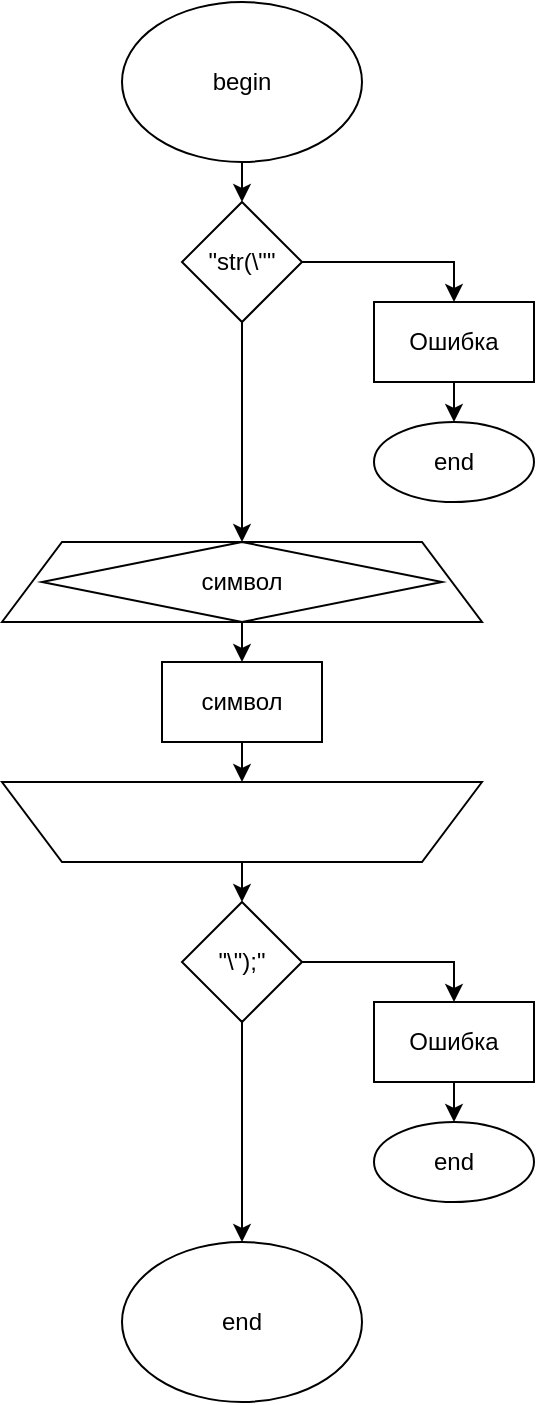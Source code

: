 <mxfile version="13.7.9" type="device"><diagram id="zooeAg7IAU_mm9iAQG3R" name="Страница 1"><mxGraphModel dx="1024" dy="601" grid="1" gridSize="10" guides="1" tooltips="1" connect="1" arrows="1" fold="1" page="1" pageScale="1" pageWidth="827" pageHeight="1169" math="0" shadow="0"><root><mxCell id="0"/><mxCell id="1" parent="0"/><mxCell id="Hena96veTY7B1pMPGrIh-7" style="edgeStyle=orthogonalEdgeStyle;rounded=0;orthogonalLoop=1;jettySize=auto;html=1;exitX=0.5;exitY=1;exitDx=0;exitDy=0;entryX=0.5;entryY=0;entryDx=0;entryDy=0;" edge="1" parent="1" source="Hena96veTY7B1pMPGrIh-1" target="Hena96veTY7B1pMPGrIh-6"><mxGeometry relative="1" as="geometry"/></mxCell><mxCell id="Hena96veTY7B1pMPGrIh-1" value="begin" style="ellipse;whiteSpace=wrap;html=1;" vertex="1" parent="1"><mxGeometry x="354" y="40" width="120" height="80" as="geometry"/></mxCell><mxCell id="Hena96veTY7B1pMPGrIh-2" style="edgeStyle=orthogonalEdgeStyle;rounded=0;orthogonalLoop=1;jettySize=auto;html=1;exitX=0.5;exitY=1;exitDx=0;exitDy=0;entryX=0.5;entryY=0;entryDx=0;entryDy=0;" edge="1" parent="1" source="Hena96veTY7B1pMPGrIh-3" target="Hena96veTY7B1pMPGrIh-4"><mxGeometry relative="1" as="geometry"/></mxCell><mxCell id="Hena96veTY7B1pMPGrIh-3" value="Ошибка" style="rounded=0;whiteSpace=wrap;html=1;" vertex="1" parent="1"><mxGeometry x="480" y="190" width="80" height="40" as="geometry"/></mxCell><mxCell id="Hena96veTY7B1pMPGrIh-4" value="end" style="ellipse;whiteSpace=wrap;html=1;" vertex="1" parent="1"><mxGeometry x="480" y="250" width="80" height="40" as="geometry"/></mxCell><mxCell id="Hena96veTY7B1pMPGrIh-5" style="edgeStyle=orthogonalEdgeStyle;rounded=0;orthogonalLoop=1;jettySize=auto;html=1;exitX=1;exitY=0.5;exitDx=0;exitDy=0;entryX=0.5;entryY=0;entryDx=0;entryDy=0;" edge="1" parent="1" source="Hena96veTY7B1pMPGrIh-6" target="Hena96veTY7B1pMPGrIh-3"><mxGeometry relative="1" as="geometry"/></mxCell><mxCell id="Hena96veTY7B1pMPGrIh-15" style="edgeStyle=orthogonalEdgeStyle;rounded=0;orthogonalLoop=1;jettySize=auto;html=1;exitX=0.5;exitY=1;exitDx=0;exitDy=0;entryX=0.5;entryY=0;entryDx=0;entryDy=0;" edge="1" parent="1" source="Hena96veTY7B1pMPGrIh-6" target="Hena96veTY7B1pMPGrIh-14"><mxGeometry relative="1" as="geometry"/></mxCell><mxCell id="Hena96veTY7B1pMPGrIh-6" value="&quot;str(\&quot;&quot;" style="rhombus;whiteSpace=wrap;html=1;" vertex="1" parent="1"><mxGeometry x="384" y="140" width="60" height="60" as="geometry"/></mxCell><mxCell id="Hena96veTY7B1pMPGrIh-8" style="edgeStyle=orthogonalEdgeStyle;rounded=0;orthogonalLoop=1;jettySize=auto;html=1;exitX=0.5;exitY=1;exitDx=0;exitDy=0;entryX=0.5;entryY=1;entryDx=0;entryDy=0;" edge="1" parent="1" source="Hena96veTY7B1pMPGrIh-9" target="Hena96veTY7B1pMPGrIh-13"><mxGeometry relative="1" as="geometry"/></mxCell><mxCell id="Hena96veTY7B1pMPGrIh-9" value="символ" style="rounded=0;whiteSpace=wrap;html=1;" vertex="1" parent="1"><mxGeometry x="374" y="370" width="80" height="40" as="geometry"/></mxCell><mxCell id="Hena96veTY7B1pMPGrIh-10" style="edgeStyle=orthogonalEdgeStyle;rounded=0;orthogonalLoop=1;jettySize=auto;html=1;exitX=0.5;exitY=1;exitDx=0;exitDy=0;entryX=0.5;entryY=0;entryDx=0;entryDy=0;" edge="1" parent="1" source="Hena96veTY7B1pMPGrIh-11" target="Hena96veTY7B1pMPGrIh-9"><mxGeometry relative="1" as="geometry"/></mxCell><mxCell id="Hena96veTY7B1pMPGrIh-11" value="" style="shape=trapezoid;perimeter=trapezoidPerimeter;whiteSpace=wrap;html=1;fixedSize=1;size=30;" vertex="1" parent="1"><mxGeometry x="294" y="310" width="240" height="40" as="geometry"/></mxCell><mxCell id="Hena96veTY7B1pMPGrIh-21" style="edgeStyle=orthogonalEdgeStyle;rounded=0;orthogonalLoop=1;jettySize=auto;html=1;exitX=0.5;exitY=0;exitDx=0;exitDy=0;entryX=0.5;entryY=0;entryDx=0;entryDy=0;" edge="1" parent="1" source="Hena96veTY7B1pMPGrIh-13" target="Hena96veTY7B1pMPGrIh-20"><mxGeometry relative="1" as="geometry"/></mxCell><mxCell id="Hena96veTY7B1pMPGrIh-13" value="" style="shape=trapezoid;perimeter=trapezoidPerimeter;whiteSpace=wrap;html=1;fixedSize=1;size=30;rotation=-180;" vertex="1" parent="1"><mxGeometry x="294" y="430" width="240" height="40" as="geometry"/></mxCell><mxCell id="Hena96veTY7B1pMPGrIh-14" value="символ" style="rhombus;whiteSpace=wrap;html=1;" vertex="1" parent="1"><mxGeometry x="314" y="310" width="200" height="40" as="geometry"/></mxCell><mxCell id="Hena96veTY7B1pMPGrIh-16" style="edgeStyle=orthogonalEdgeStyle;rounded=0;orthogonalLoop=1;jettySize=auto;html=1;exitX=0.5;exitY=1;exitDx=0;exitDy=0;entryX=0.5;entryY=0;entryDx=0;entryDy=0;" edge="1" parent="1" source="Hena96veTY7B1pMPGrIh-17" target="Hena96veTY7B1pMPGrIh-18"><mxGeometry relative="1" as="geometry"/></mxCell><mxCell id="Hena96veTY7B1pMPGrIh-17" value="Ошибка" style="rounded=0;whiteSpace=wrap;html=1;" vertex="1" parent="1"><mxGeometry x="480" y="540" width="80" height="40" as="geometry"/></mxCell><mxCell id="Hena96veTY7B1pMPGrIh-18" value="end" style="ellipse;whiteSpace=wrap;html=1;" vertex="1" parent="1"><mxGeometry x="480" y="600" width="80" height="40" as="geometry"/></mxCell><mxCell id="Hena96veTY7B1pMPGrIh-19" style="edgeStyle=orthogonalEdgeStyle;rounded=0;orthogonalLoop=1;jettySize=auto;html=1;exitX=1;exitY=0.5;exitDx=0;exitDy=0;entryX=0.5;entryY=0;entryDx=0;entryDy=0;" edge="1" parent="1" source="Hena96veTY7B1pMPGrIh-20" target="Hena96veTY7B1pMPGrIh-17"><mxGeometry relative="1" as="geometry"/></mxCell><mxCell id="Hena96veTY7B1pMPGrIh-23" style="edgeStyle=orthogonalEdgeStyle;rounded=0;orthogonalLoop=1;jettySize=auto;html=1;exitX=0.5;exitY=1;exitDx=0;exitDy=0;entryX=0.5;entryY=0;entryDx=0;entryDy=0;" edge="1" parent="1" source="Hena96veTY7B1pMPGrIh-20" target="Hena96veTY7B1pMPGrIh-22"><mxGeometry relative="1" as="geometry"/></mxCell><mxCell id="Hena96veTY7B1pMPGrIh-20" value="&quot;\&quot;);&quot;" style="rhombus;whiteSpace=wrap;html=1;" vertex="1" parent="1"><mxGeometry x="384" y="490" width="60" height="60" as="geometry"/></mxCell><mxCell id="Hena96veTY7B1pMPGrIh-22" value="end" style="ellipse;whiteSpace=wrap;html=1;" vertex="1" parent="1"><mxGeometry x="354" y="660" width="120" height="80" as="geometry"/></mxCell></root></mxGraphModel></diagram></mxfile>